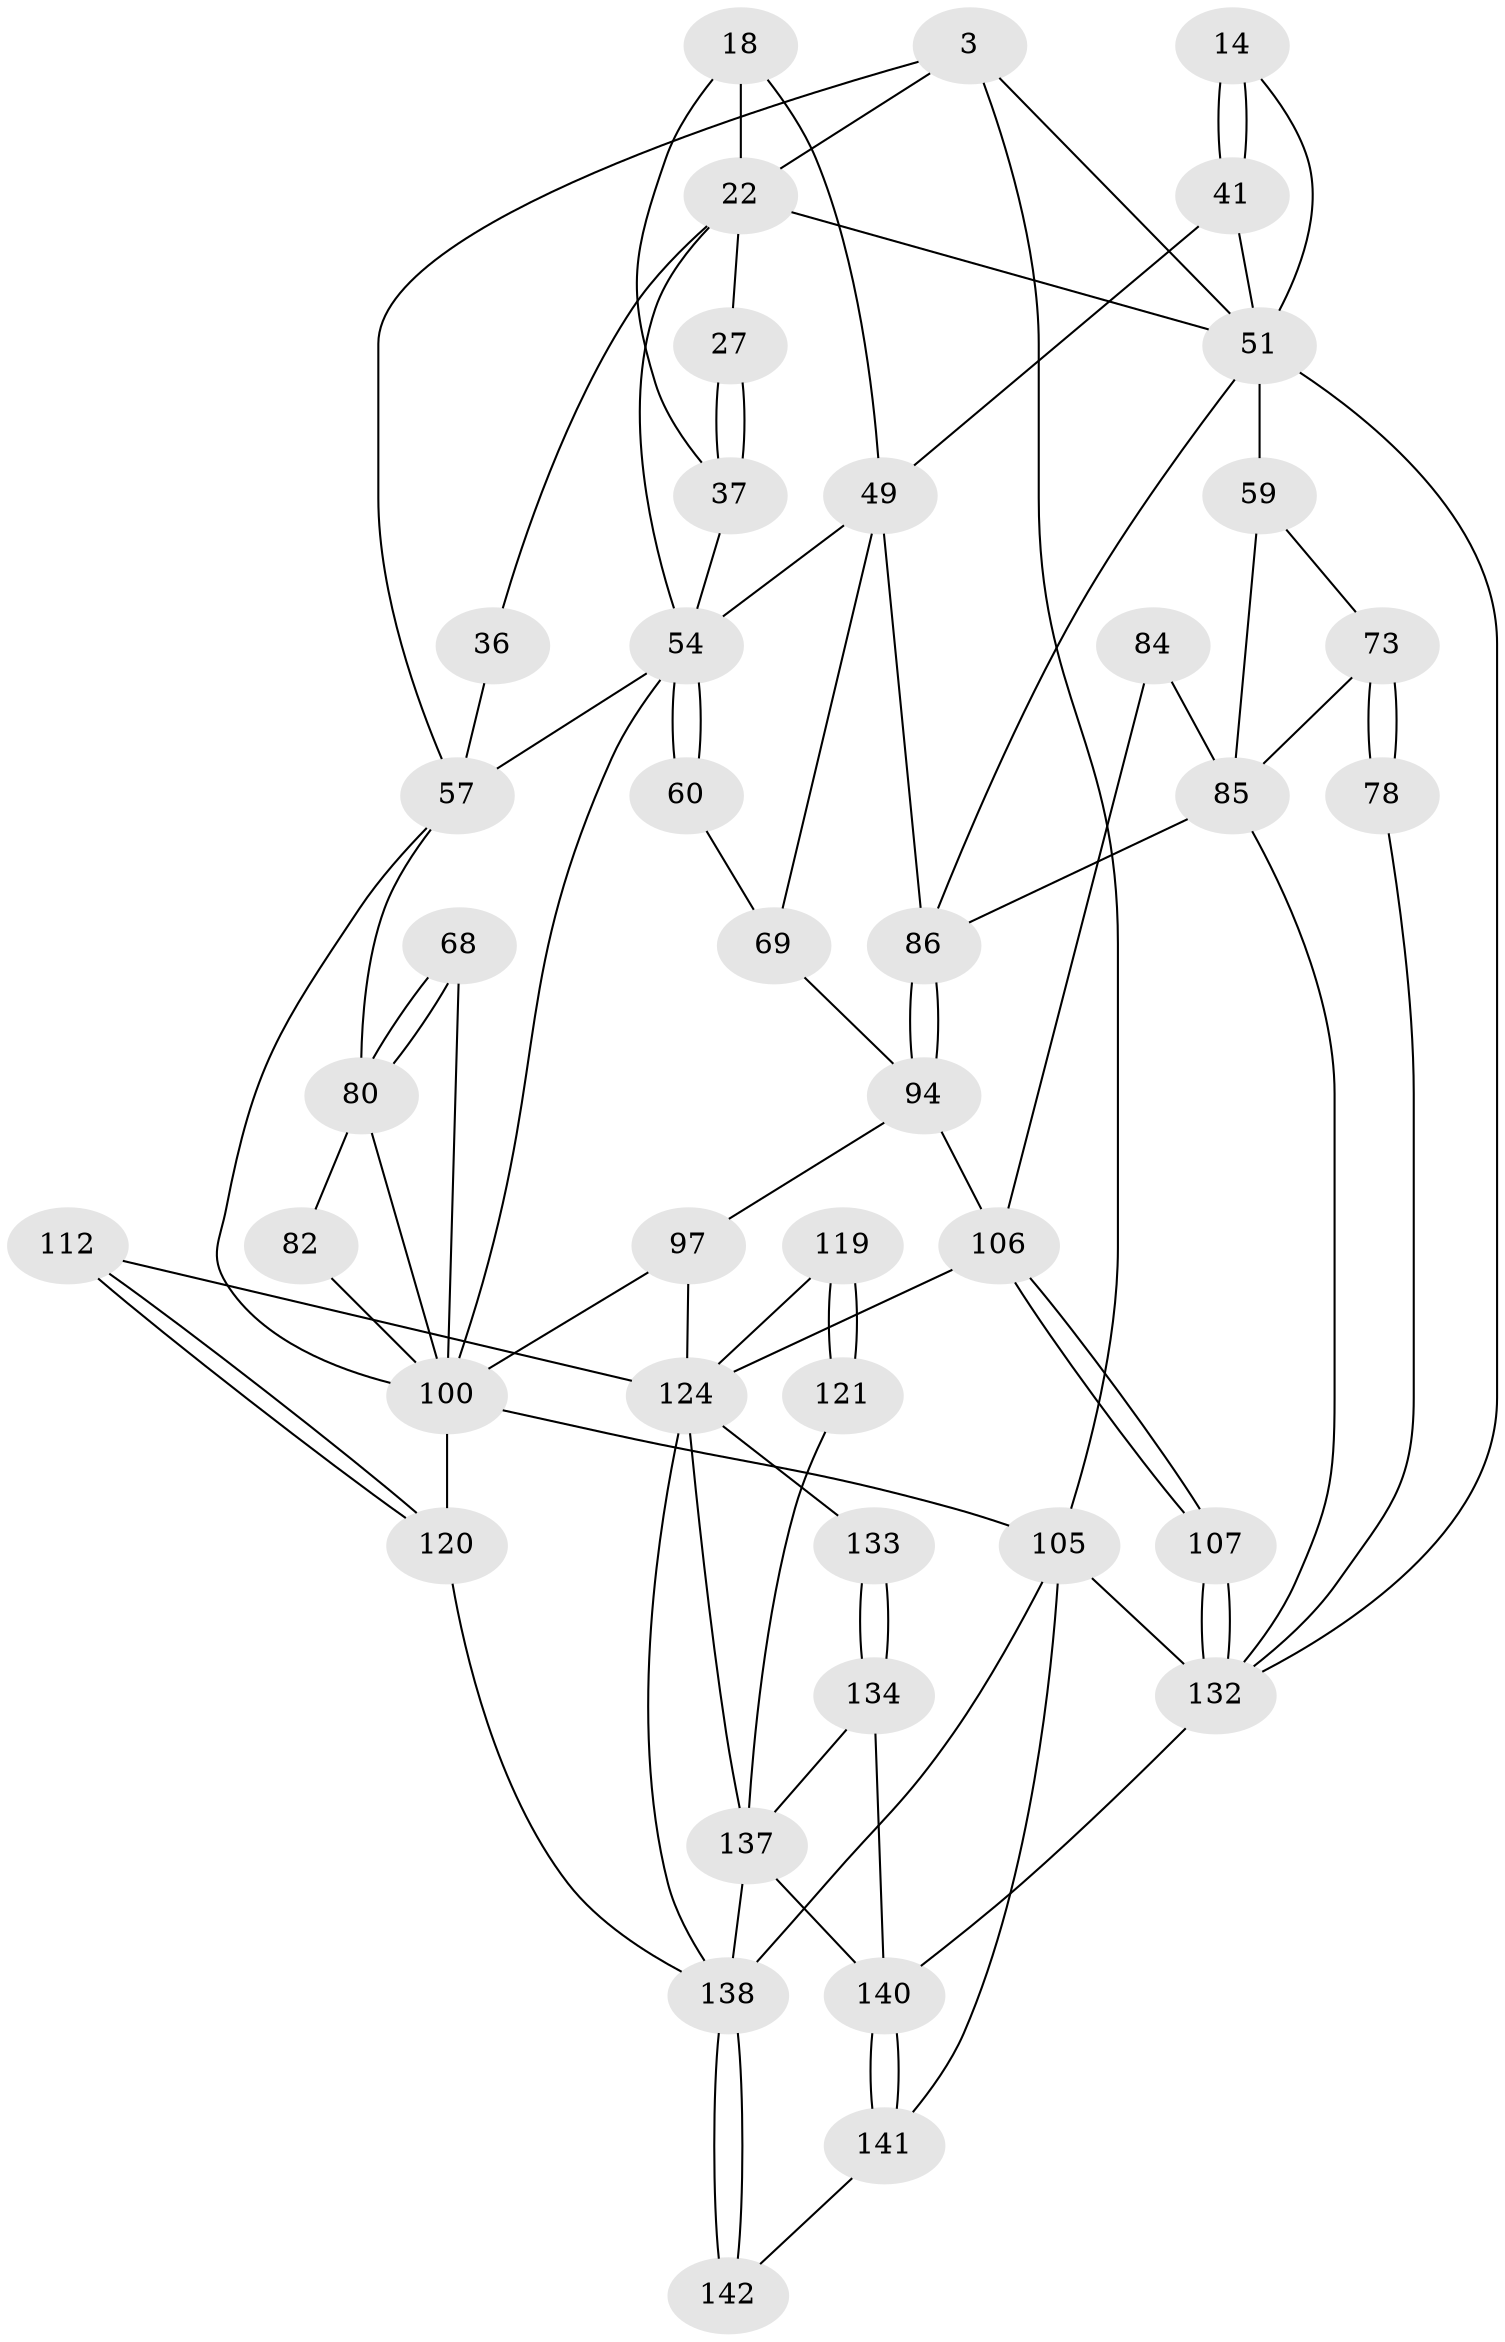 // original degree distribution, {3: 0.014084507042253521, 6: 0.19718309859154928, 4: 0.2112676056338028, 5: 0.5774647887323944}
// Generated by graph-tools (version 1.1) at 2025/04/03/04/25 22:04:39]
// undirected, 42 vertices, 89 edges
graph export_dot {
graph [start="1"]
  node [color=gray90,style=filled];
  3 [pos="+0+0",super="+2"];
  14 [pos="+0.19322687068674882+0.16383212459248234"];
  18 [pos="+0.4983321243388963+0.10318014400031378",super="+17+11"];
  22 [pos="+0.9471330306899591+0.12570023174171807",super="+8+9+10+6"];
  27 [pos="+0.6598568543514985+0.19301588278284865"];
  36 [pos="+0.9020055041301037+0.2151070347706415",super="+21+30"];
  37 [pos="+0.6462973552027411+0.20999581482455268",super="+24+23"];
  41 [pos="+0.21338755911368176+0.24828006345589249",super="+40+13"];
  49 [pos="+0.3638102442123997+0.29535677825317824",super="+42+29"];
  51 [pos="+0.19617848522963985+0.3171358588059294",super="+48+47"];
  54 [pos="+0.6418420762272521+0.39283654123880524",super="+43+53+52+32+33"];
  57 [pos="+0.9513801001326673+0.28394652572396084",super="+20+19+56"];
  59 [pos="+0.17679486857092194+0.33386171461803055",super="+45+46"];
  60 [pos="+0.5972235900692051+0.37674073268876196",super="+34"];
  68 [pos="+1+0.4366344348806478"];
  69 [pos="+0.4842471286675752+0.4463232415329157",super="+58"];
  73 [pos="+0.07611308182900367+0.3758362654390679",super="+72"];
  78 [pos="+0+0.4906540389313206"];
  80 [pos="+0.9791507856690359+0.47096597325651285",super="+62+61+64"];
  82 [pos="+0.8778768355377188+0.5387057380633629",super="+81"];
  84 [pos="+0.1702695830704973+0.572328405620454"];
  85 [pos="+0.1637059738082966+0.5730702440049962",super="+83"];
  86 [pos="+0.3295265992832069+0.5732950931064019",super="+77"];
  94 [pos="+0.3720904155518865+0.6124187736979316",super="+88"];
  97 [pos="+0.5729466161334297+0.6475211675406052",super="+87"];
  100 [pos="+0.9326821974185185+0.6448346227499404",super="+90+98+96"];
  105 [pos="+1+1",super="+93"];
  106 [pos="+0.2712594647692989+0.8059983059735184",super="+102"];
  107 [pos="+0.21276629222093796+0.8215297688529555"];
  112 [pos="+0.7412790262785892+0.7908690881311281"];
  119 [pos="+0.4493583731918749+0.8068213620686928",super="+118"];
  120 [pos="+0.7681886867283343+0.8336968867883063",super="+111+109"];
  121 [pos="+0.4814285286059493+0.8605860793683217"];
  124 [pos="+0.4378472837622321+0.894372567498679",super="+116+115+104+117+114"];
  132 [pos="+0.20978902558439008+0.8250540648321074",super="+92+99"];
  133 [pos="+0.3826892453200785+0.9009670779957751",super="+128"];
  134 [pos="+0.4091679528614494+0.9375209340253998",super="+129"];
  137 [pos="+0.44831864621534695+0.9469190083796934",super="+135+123"];
  138 [pos="+0.9291086019528654+1",super="+110+126+136"];
  140 [pos="+0.35091125950055885+1",super="+131"];
  141 [pos="+0.33228378161630506+1",super="+139"];
  142 [pos="+0.5758685189258576+1"];
  3 -- 105 [weight=2];
  3 -- 22 [weight=2];
  3 -- 57;
  3 -- 51;
  14 -- 41 [weight=2];
  14 -- 41;
  14 -- 51;
  18 -- 37;
  18 -- 22 [weight=2];
  18 -- 49 [weight=2];
  22 -- 27;
  22 -- 36 [weight=2];
  22 -- 54;
  22 -- 51;
  27 -- 37 [weight=2];
  27 -- 37;
  36 -- 57 [weight=3];
  37 -- 54 [weight=2];
  41 -- 49 [weight=2];
  41 -- 51;
  49 -- 54;
  49 -- 69 [weight=2];
  49 -- 86;
  51 -- 59 [weight=3];
  51 -- 86;
  51 -- 132;
  54 -- 60 [weight=2];
  54 -- 60;
  54 -- 57 [weight=2];
  54 -- 100;
  57 -- 80 [weight=2];
  57 -- 100;
  59 -- 73;
  59 -- 85;
  60 -- 69 [weight=2];
  68 -- 80 [weight=2];
  68 -- 80;
  68 -- 100;
  69 -- 94;
  73 -- 78 [weight=2];
  73 -- 78;
  73 -- 85;
  78 -- 132;
  80 -- 82 [weight=2];
  80 -- 100;
  82 -- 100 [weight=2];
  84 -- 85 [weight=2];
  84 -- 106;
  85 -- 86 [weight=2];
  85 -- 132;
  86 -- 94 [weight=2];
  86 -- 94;
  94 -- 106;
  94 -- 97;
  97 -- 124;
  97 -- 100 [weight=2];
  100 -- 105;
  100 -- 120 [weight=2];
  105 -- 138;
  105 -- 141;
  105 -- 132;
  106 -- 107;
  106 -- 107;
  106 -- 124 [weight=2];
  107 -- 132 [weight=2];
  107 -- 132;
  112 -- 120 [weight=2];
  112 -- 120;
  112 -- 124;
  119 -- 121 [weight=2];
  119 -- 121;
  119 -- 124 [weight=2];
  120 -- 138 [weight=2];
  121 -- 137;
  124 -- 133 [weight=2];
  124 -- 138;
  124 -- 137;
  132 -- 140;
  133 -- 134 [weight=2];
  133 -- 134;
  134 -- 137;
  134 -- 140;
  137 -- 140;
  137 -- 138 [weight=2];
  138 -- 142 [weight=2];
  138 -- 142;
  140 -- 141 [weight=2];
  140 -- 141;
  141 -- 142;
}
